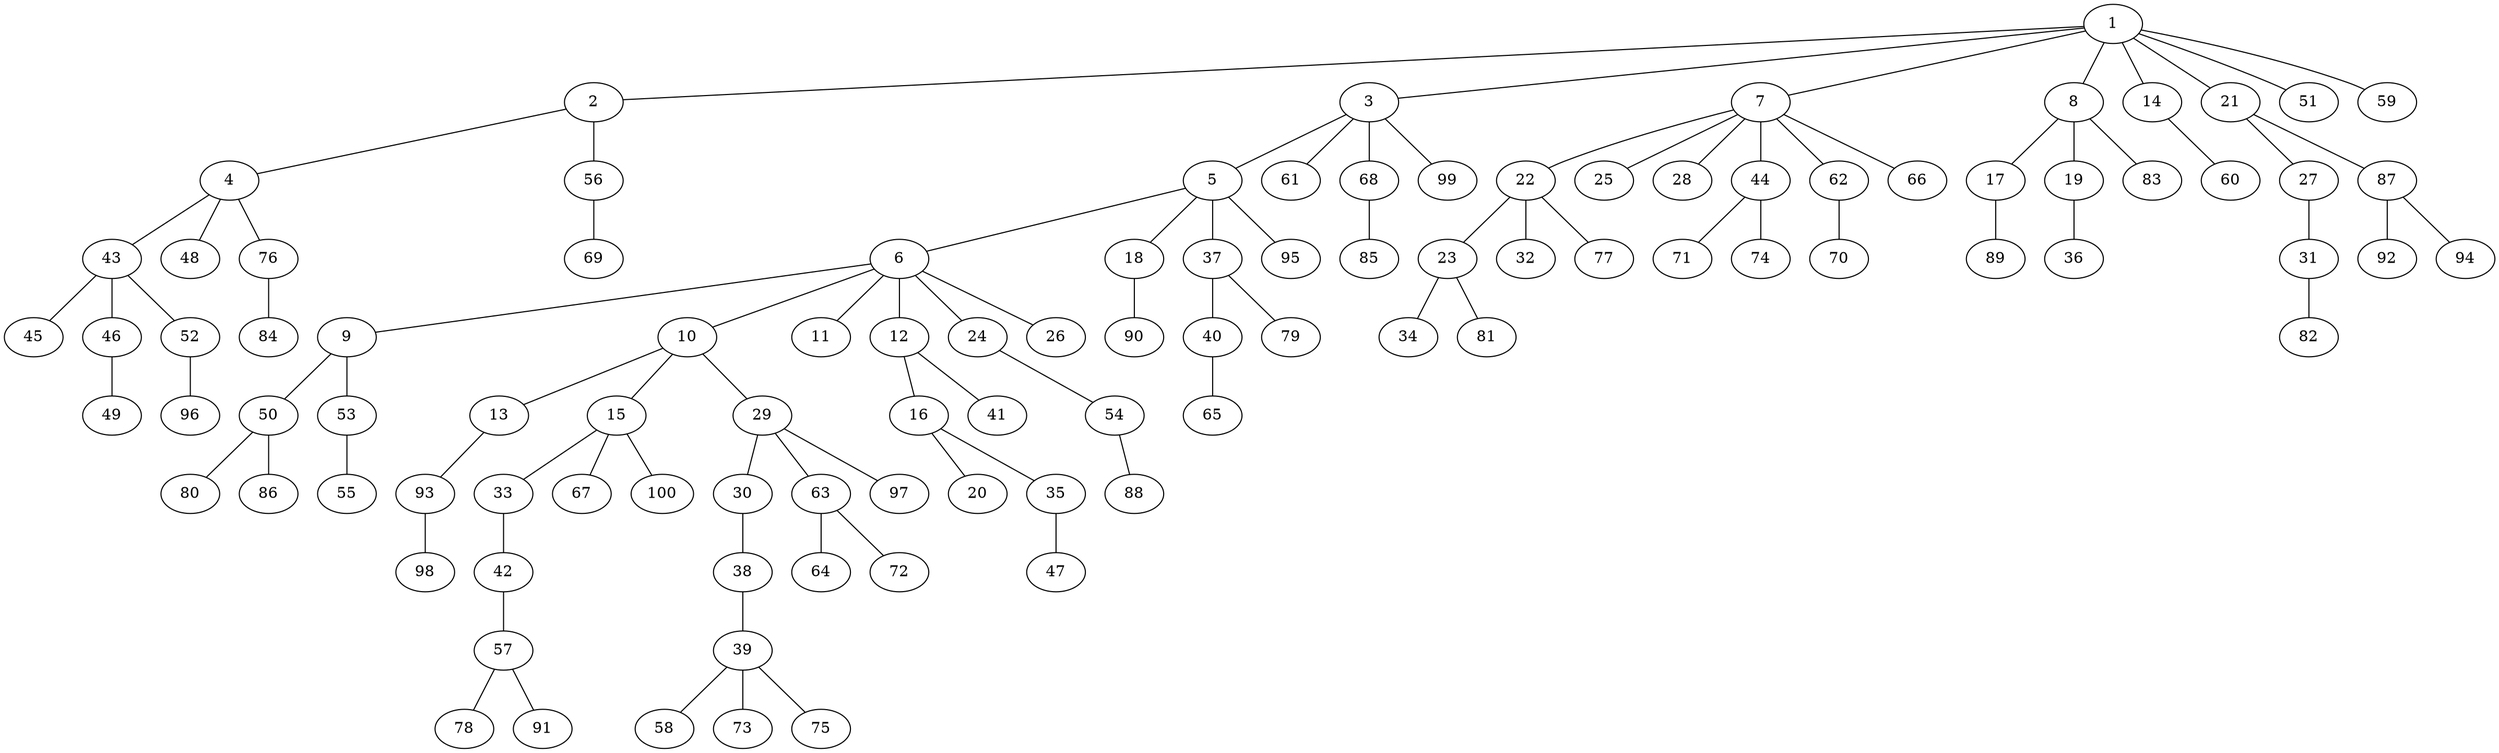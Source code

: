 graph graphname {1--2
1--3
1--7
1--8
1--14
1--21
1--51
1--59
2--4
2--56
3--5
3--61
3--68
3--99
4--43
4--48
4--76
5--6
5--18
5--37
5--95
6--9
6--10
6--11
6--12
6--24
6--26
7--22
7--25
7--28
7--44
7--62
7--66
8--17
8--19
8--83
9--50
9--53
10--13
10--15
10--29
12--16
12--41
13--93
14--60
15--33
15--67
15--100
16--20
16--35
17--89
18--90
19--36
21--27
21--87
22--23
22--32
22--77
23--34
23--81
24--54
27--31
29--30
29--63
29--97
30--38
31--82
33--42
35--47
37--40
37--79
38--39
39--58
39--73
39--75
40--65
42--57
43--45
43--46
43--52
44--71
44--74
46--49
50--80
50--86
52--96
53--55
54--88
56--69
57--78
57--91
62--70
63--64
63--72
68--85
76--84
87--92
87--94
93--98
}